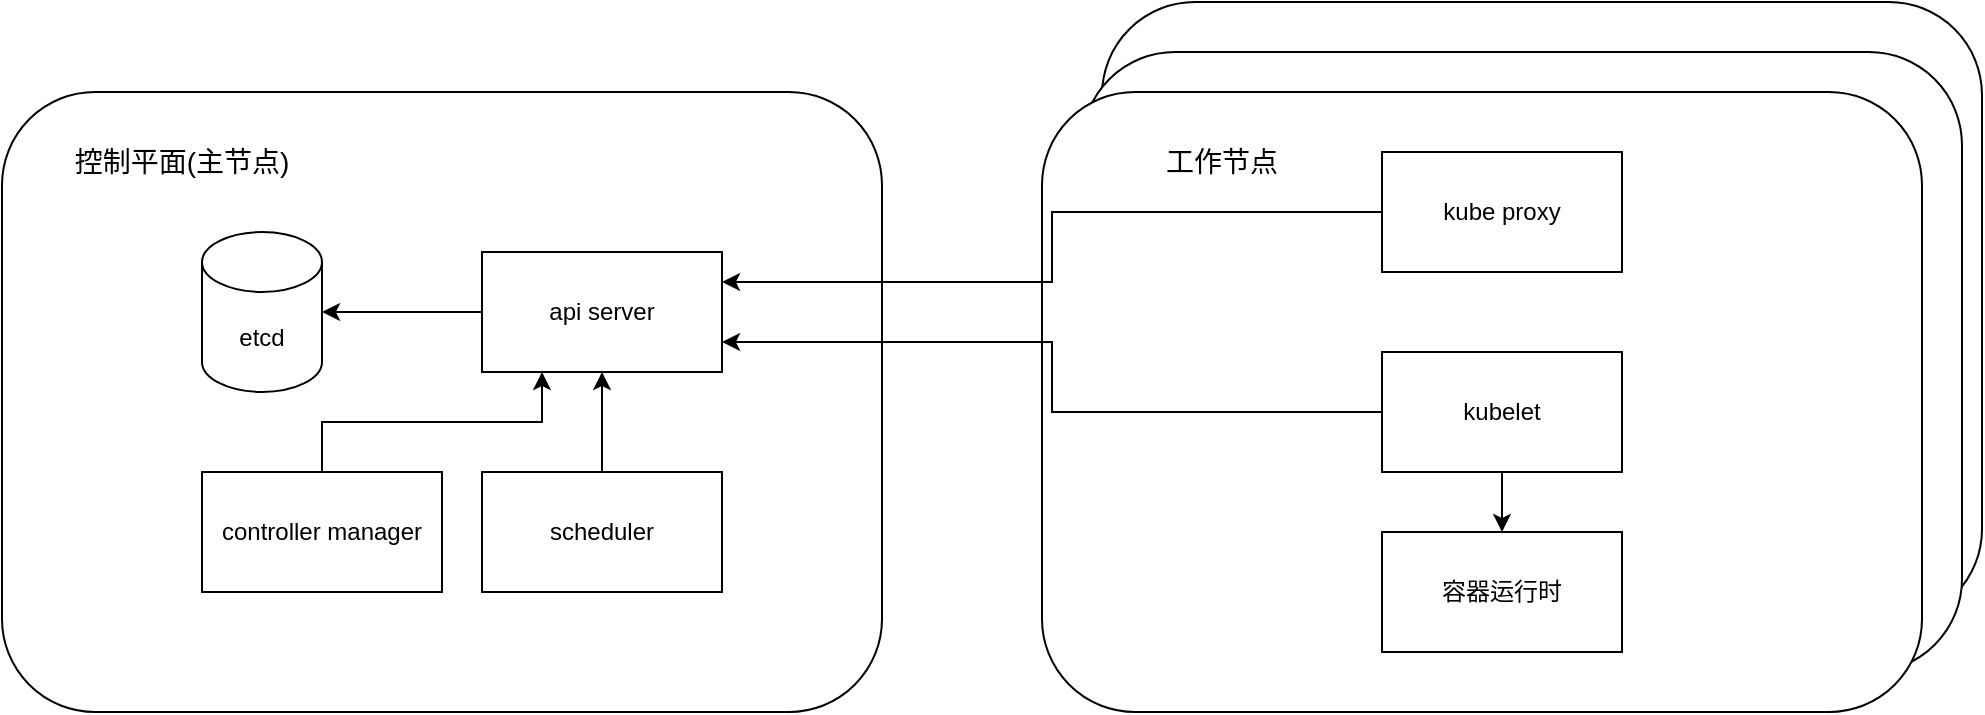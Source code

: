 <mxfile version="24.7.7">
  <diagram name="第 1 页" id="EqJtNUFjkUckAqqfLnca">
    <mxGraphModel dx="1434" dy="841" grid="1" gridSize="10" guides="1" tooltips="1" connect="1" arrows="1" fold="1" page="1" pageScale="1" pageWidth="827" pageHeight="1169" math="0" shadow="0">
      <root>
        <mxCell id="0" />
        <mxCell id="1" parent="0" />
        <mxCell id="t7RX8xcC0XNRupk8x_5n-15" value="" style="rounded=1;whiteSpace=wrap;html=1;" vertex="1" parent="1">
          <mxGeometry x="640" y="125" width="440" height="310" as="geometry" />
        </mxCell>
        <mxCell id="t7RX8xcC0XNRupk8x_5n-14" value="" style="rounded=1;whiteSpace=wrap;html=1;" vertex="1" parent="1">
          <mxGeometry x="630" y="150" width="440" height="310" as="geometry" />
        </mxCell>
        <mxCell id="t7RX8xcC0XNRupk8x_5n-10" value="" style="rounded=1;whiteSpace=wrap;html=1;" vertex="1" parent="1">
          <mxGeometry x="90" y="170" width="440" height="310" as="geometry" />
        </mxCell>
        <mxCell id="t7RX8xcC0XNRupk8x_5n-2" value="etcd" style="shape=cylinder3;whiteSpace=wrap;html=1;boundedLbl=1;backgroundOutline=1;size=15;" vertex="1" parent="1">
          <mxGeometry x="190" y="240" width="60" height="80" as="geometry" />
        </mxCell>
        <mxCell id="t7RX8xcC0XNRupk8x_5n-4" value="api server" style="rounded=0;whiteSpace=wrap;html=1;" vertex="1" parent="1">
          <mxGeometry x="330" y="250" width="120" height="60" as="geometry" />
        </mxCell>
        <mxCell id="t7RX8xcC0XNRupk8x_5n-5" style="edgeStyle=orthogonalEdgeStyle;rounded=0;orthogonalLoop=1;jettySize=auto;html=1;exitX=0;exitY=0.5;exitDx=0;exitDy=0;entryX=1;entryY=0.5;entryDx=0;entryDy=0;entryPerimeter=0;" edge="1" parent="1" source="t7RX8xcC0XNRupk8x_5n-4" target="t7RX8xcC0XNRupk8x_5n-2">
          <mxGeometry relative="1" as="geometry" />
        </mxCell>
        <mxCell id="t7RX8xcC0XNRupk8x_5n-7" style="edgeStyle=orthogonalEdgeStyle;rounded=0;orthogonalLoop=1;jettySize=auto;html=1;exitX=0.5;exitY=0;exitDx=0;exitDy=0;entryX=0.25;entryY=1;entryDx=0;entryDy=0;" edge="1" parent="1" source="t7RX8xcC0XNRupk8x_5n-6" target="t7RX8xcC0XNRupk8x_5n-4">
          <mxGeometry relative="1" as="geometry" />
        </mxCell>
        <mxCell id="t7RX8xcC0XNRupk8x_5n-6" value="controller manager" style="rounded=0;whiteSpace=wrap;html=1;" vertex="1" parent="1">
          <mxGeometry x="190" y="360" width="120" height="60" as="geometry" />
        </mxCell>
        <mxCell id="t7RX8xcC0XNRupk8x_5n-9" style="edgeStyle=orthogonalEdgeStyle;rounded=0;orthogonalLoop=1;jettySize=auto;html=1;exitX=0.5;exitY=0;exitDx=0;exitDy=0;entryX=0.5;entryY=1;entryDx=0;entryDy=0;" edge="1" parent="1" source="t7RX8xcC0XNRupk8x_5n-8" target="t7RX8xcC0XNRupk8x_5n-4">
          <mxGeometry relative="1" as="geometry" />
        </mxCell>
        <mxCell id="t7RX8xcC0XNRupk8x_5n-8" value="scheduler" style="rounded=0;whiteSpace=wrap;html=1;" vertex="1" parent="1">
          <mxGeometry x="330" y="360" width="120" height="60" as="geometry" />
        </mxCell>
        <mxCell id="t7RX8xcC0XNRupk8x_5n-11" value="&lt;font style=&quot;font-size: 14px;&quot;&gt;&lt;span style=&quot;font-weight: normal;&quot;&gt;控制平面(主节点)&lt;/span&gt;&lt;/font&gt;" style="text;html=1;align=center;verticalAlign=middle;whiteSpace=wrap;rounded=0;fontStyle=1" vertex="1" parent="1">
          <mxGeometry x="120" y="190" width="120" height="30" as="geometry" />
        </mxCell>
        <mxCell id="t7RX8xcC0XNRupk8x_5n-12" value="" style="rounded=1;whiteSpace=wrap;html=1;" vertex="1" parent="1">
          <mxGeometry x="610" y="170" width="440" height="310" as="geometry" />
        </mxCell>
        <mxCell id="t7RX8xcC0XNRupk8x_5n-13" value="&lt;span style=&quot;font-size: 14px; font-weight: 400;&quot;&gt;工作节点&lt;/span&gt;" style="text;html=1;align=center;verticalAlign=middle;whiteSpace=wrap;rounded=0;fontStyle=1" vertex="1" parent="1">
          <mxGeometry x="660" y="190" width="80" height="30" as="geometry" />
        </mxCell>
        <mxCell id="t7RX8xcC0XNRupk8x_5n-23" style="edgeStyle=orthogonalEdgeStyle;rounded=0;orthogonalLoop=1;jettySize=auto;html=1;exitX=0;exitY=0.5;exitDx=0;exitDy=0;elbow=vertical;entryX=1;entryY=0.25;entryDx=0;entryDy=0;" edge="1" parent="1" source="t7RX8xcC0XNRupk8x_5n-16" target="t7RX8xcC0XNRupk8x_5n-4">
          <mxGeometry relative="1" as="geometry" />
        </mxCell>
        <mxCell id="t7RX8xcC0XNRupk8x_5n-16" value="kube proxy" style="rounded=0;whiteSpace=wrap;html=1;" vertex="1" parent="1">
          <mxGeometry x="780" y="200" width="120" height="60" as="geometry" />
        </mxCell>
        <mxCell id="t7RX8xcC0XNRupk8x_5n-21" style="edgeStyle=orthogonalEdgeStyle;rounded=0;orthogonalLoop=1;jettySize=auto;html=1;exitX=0.5;exitY=1;exitDx=0;exitDy=0;entryX=0.5;entryY=0;entryDx=0;entryDy=0;" edge="1" parent="1" source="t7RX8xcC0XNRupk8x_5n-17" target="t7RX8xcC0XNRupk8x_5n-18">
          <mxGeometry relative="1" as="geometry" />
        </mxCell>
        <mxCell id="t7RX8xcC0XNRupk8x_5n-25" style="edgeStyle=orthogonalEdgeStyle;rounded=0;orthogonalLoop=1;jettySize=auto;html=1;exitX=0;exitY=0.5;exitDx=0;exitDy=0;entryX=1;entryY=0.75;entryDx=0;entryDy=0;elbow=vertical;" edge="1" parent="1" source="t7RX8xcC0XNRupk8x_5n-17" target="t7RX8xcC0XNRupk8x_5n-4">
          <mxGeometry relative="1" as="geometry" />
        </mxCell>
        <mxCell id="t7RX8xcC0XNRupk8x_5n-17" value="kubelet" style="rounded=0;whiteSpace=wrap;html=1;" vertex="1" parent="1">
          <mxGeometry x="780" y="300" width="120" height="60" as="geometry" />
        </mxCell>
        <mxCell id="t7RX8xcC0XNRupk8x_5n-18" value="容器运行时" style="rounded=0;whiteSpace=wrap;html=1;" vertex="1" parent="1">
          <mxGeometry x="780" y="390" width="120" height="60" as="geometry" />
        </mxCell>
      </root>
    </mxGraphModel>
  </diagram>
</mxfile>
